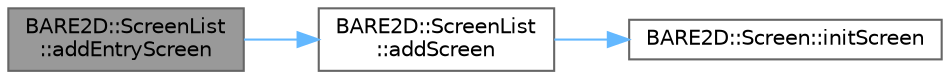 digraph "BARE2D::ScreenList::addEntryScreen"
{
 // INTERACTIVE_SVG=YES
 // LATEX_PDF_SIZE
  bgcolor="transparent";
  edge [fontname=Helvetica,fontsize=10,labelfontname=Helvetica,labelfontsize=10];
  node [fontname=Helvetica,fontsize=10,shape=box,height=0.2,width=0.4];
  rankdir="LR";
  Node1 [label="BARE2D::ScreenList\l::addEntryScreen",height=0.2,width=0.4,color="gray40", fillcolor="grey60", style="filled", fontcolor="black",tooltip="Adds a screen, and sets the current screen to this one."];
  Node1 -> Node2 [color="steelblue1",style="solid"];
  Node2 [label="BARE2D::ScreenList\l::addScreen",height=0.2,width=0.4,color="grey40", fillcolor="white", style="filled",URL="$class_b_a_r_e2_d_1_1_screen_list.html#a808947b93ae388e0cd66f9b077ae459e",tooltip="Adds a screen to the list of screens, AKA the screen list. Requires non-nullptr. Also,..."];
  Node2 -> Node3 [color="steelblue1",style="solid"];
  Node3 [label="BARE2D::Screen::initScreen",height=0.2,width=0.4,color="grey40", fillcolor="white", style="filled",URL="$class_b_a_r_e2_d_1_1_screen.html#a0d3e860e94de16f6200272b71390272d",tooltip="This is called once, at the start of the program, when the screen is added to the screen list."];
}

